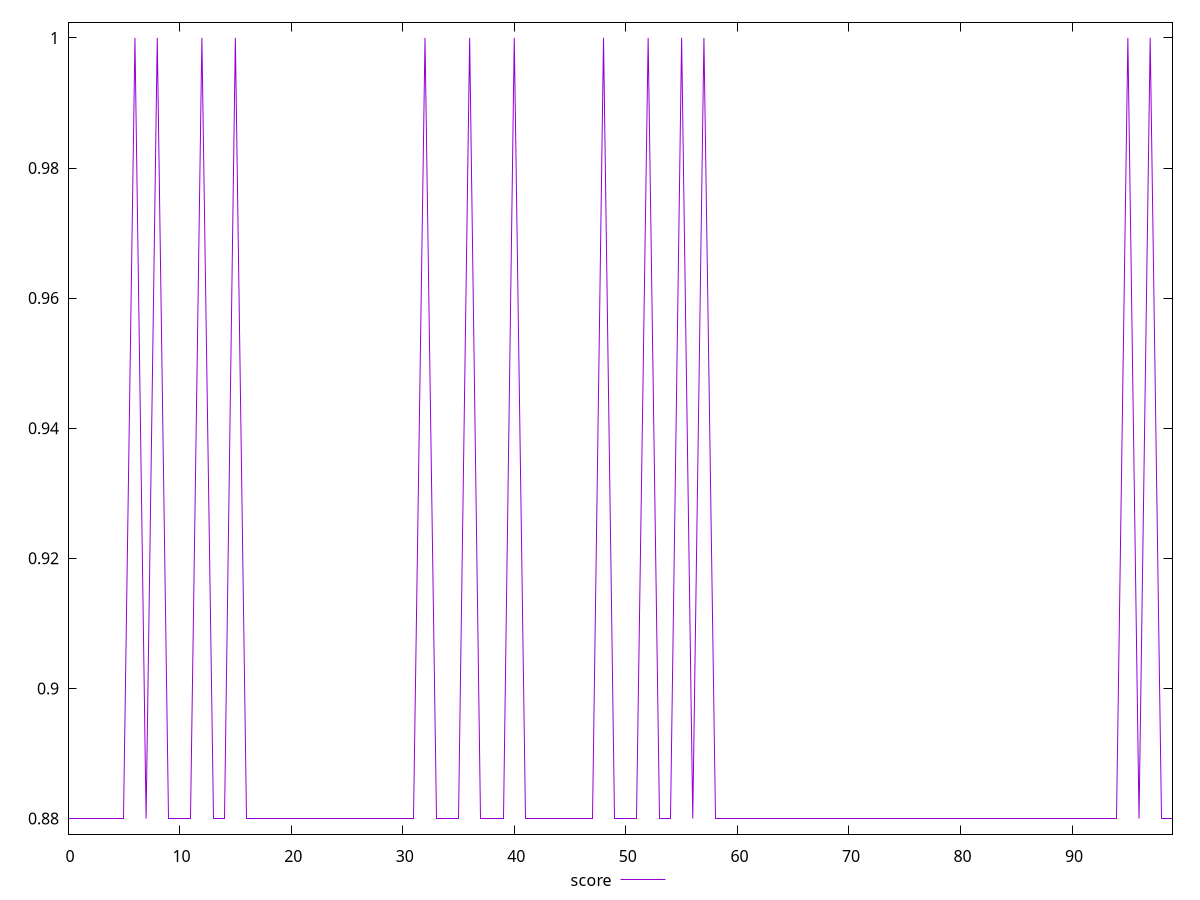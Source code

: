 reset

$score <<EOF
0 0.88
1 0.88
2 0.88
3 0.88
4 0.88
5 0.88
6 1
7 0.88
8 1
9 0.88
10 0.88
11 0.88
12 1
13 0.88
14 0.88
15 1
16 0.88
17 0.88
18 0.88
19 0.88
20 0.88
21 0.88
22 0.88
23 0.88
24 0.88
25 0.88
26 0.88
27 0.88
28 0.88
29 0.88
30 0.88
31 0.88
32 1
33 0.88
34 0.88
35 0.88
36 1
37 0.88
38 0.88
39 0.88
40 1
41 0.88
42 0.88
43 0.88
44 0.88
45 0.88
46 0.88
47 0.88
48 1
49 0.88
50 0.88
51 0.88
52 1
53 0.88
54 0.88
55 1
56 0.88
57 1
58 0.88
59 0.88
60 0.88
61 0.88
62 0.88
63 0.88
64 0.88
65 0.88
66 0.88
67 0.88
68 0.88
69 0.88
70 0.88
71 0.88
72 0.88
73 0.88
74 0.88
75 0.88
76 0.88
77 0.88
78 0.88
79 0.88
80 0.88
81 0.88
82 0.88
83 0.88
84 0.88
85 0.88
86 0.88
87 0.88
88 0.88
89 0.88
90 0.88
91 0.88
92 0.88
93 0.88
94 0.88
95 1
96 0.88
97 1
98 0.88
99 0.88
EOF

set key outside below
set xrange [0:99]
set yrange [0.8776:1.0024]
set trange [0.8776:1.0024]
set terminal svg size 640, 500 enhanced background rgb 'white'
set output "reports/report_00033_2021-03-01T14-23-16.841Z/unused-css-rules/samples/astro-inner-cached/score/values.svg"

plot $score title "score" with line

reset
